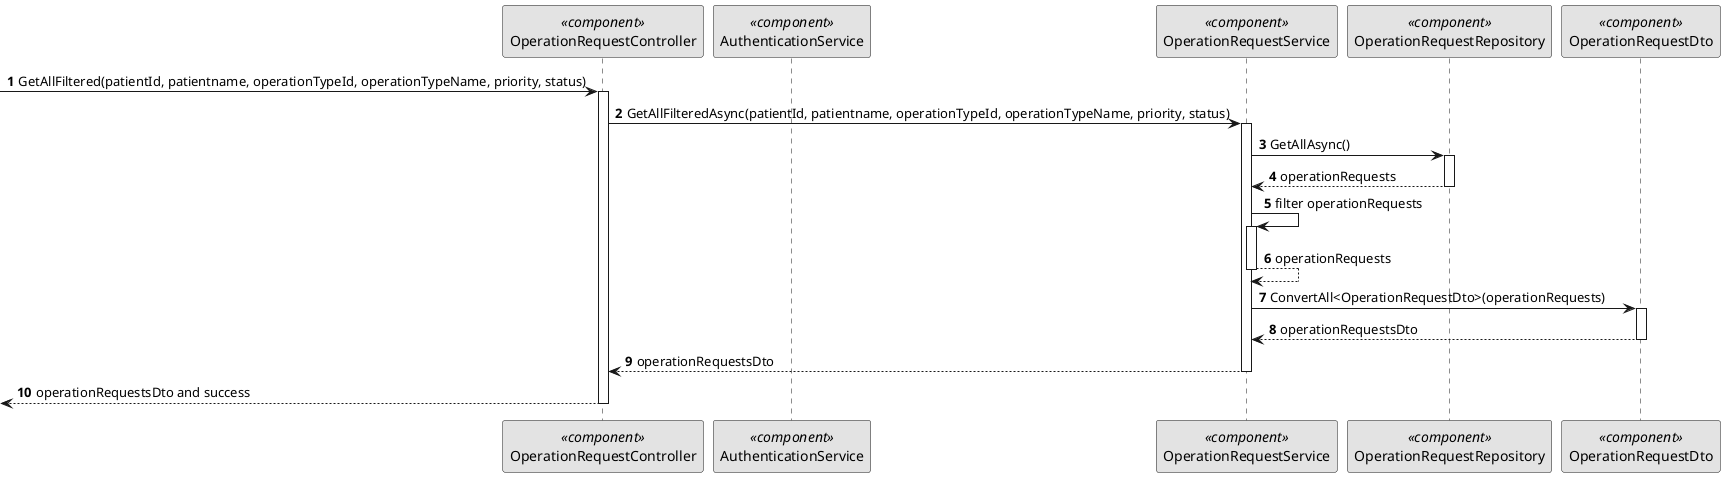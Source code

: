 @startuml 5.1.1
skinparam monochrome true
skinparam packageStyle rectangle
skinparam shadowing false

autonumber

participant "OperationRequestController" as CTRL <<component>>
participant "AuthenticationService" as Auth <<component>>

participant "OperationRequestService" as SERV <<component>>

participant "OperationRequestRepository" as REPO <<component>>
participant "OperationRequestDto" as dto <<component>>


-> CTRL: GetAllFiltered(patientId, patientname, operationTypeId, operationTypeName, priority, status)
activate CTRL

CTRL -> SERV: GetAllFilteredAsync(patientId, patientname, operationTypeId, operationTypeName, priority, status)
activate SERV

SERV -> REPO: GetAllAsync()
activate REPO

REPO --> SERV: operationRequests
deactivate REPO

SERV -> SERV: filter operationRequests
activate SERV

SERV --> SERV: operationRequests
deactivate SERV

SERV -> dto: ConvertAll<OperationRequestDto>(operationRequests)
activate dto

dto --> SERV: operationRequestsDto
deactivate dto

SERV --> CTRL: operationRequestsDto
deactivate SERV

<-- CTRL: operationRequestsDto and success
deactivate CTRL

@enduml